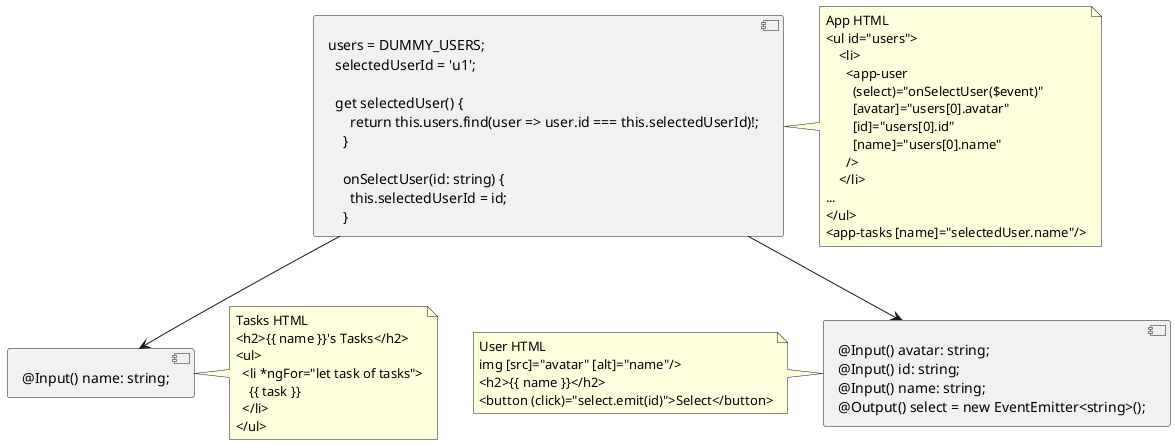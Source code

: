 @startuml
component app [
  users = DUMMY_USERS;
    selectedUserId = 'u1';

    get selectedUser() {
        return this.users.find(user => user.id === this.selectedUserId)!;
      }

      onSelectUser(id: string) {
        this.selectedUserId = id;
      }
]

note right of app
  App HTML
  <ul id="users">
      <li>
        <app-user
          (select)="onSelectUser($event)"
          [avatar]="users[0].avatar"
          [id]="users[0].id"
          [name]="users[0].name"
        />
      </li>
  ...
  </ul>
  <app-tasks [name]="selectedUser.name"/>
end note

component user [
  @Input() avatar: string;
  @Input() id: string;
  @Input() name: string;
  @Output() select = new EventEmitter<string>();
]

note left of user
  User HTML
  img [src]="avatar" [alt]="name"/>
  <h2>{{ name }}</h2>
  <button (click)="select.emit(id)">Select</button>
end note

component tasks [
  @Input() name: string;
]

note right of tasks
  Tasks HTML
  <h2>{{ name }}'s Tasks</h2>
  <ul>
    <li *ngFor="let task of tasks">
      {{ task }}
    </li>
  </ul>
end note

[app] --> [user]
[app] --> [tasks]
@enduml
